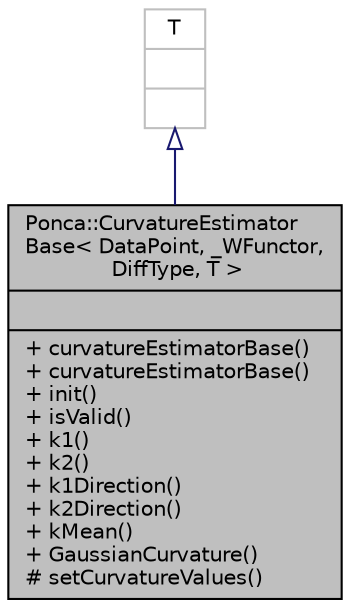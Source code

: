 digraph "Ponca::CurvatureEstimatorBase&lt; DataPoint, _WFunctor, DiffType, T &gt;"
{
 // INTERACTIVE_SVG=YES
 // LATEX_PDF_SIZE
  bgcolor="transparent";
  edge [fontname="Helvetica",fontsize="10",labelfontname="Helvetica",labelfontsize="10"];
  node [fontname="Helvetica",fontsize="10",shape=record];
  Node1 [label="{Ponca::CurvatureEstimator\lBase\< DataPoint, _WFunctor,\l DiffType, T \>\n||+ curvatureEstimatorBase()\l+ curvatureEstimatorBase()\l+ init()\l+ isValid()\l+ k1()\l+ k2()\l+ k1Direction()\l+ k2Direction()\l+ kMean()\l+ GaussianCurvature()\l# setCurvatureValues()\l}",height=0.2,width=0.4,color="black", fillcolor="grey75", style="filled", fontcolor="black",tooltip="Base class for any 3d curvature estimator: holds ,  and associated vectors."];
  Node2 -> Node1 [dir="back",color="midnightblue",fontsize="10",style="solid",arrowtail="onormal",fontname="Helvetica"];
  Node2 [label="{T\n||}",height=0.2,width=0.4,color="grey75",tooltip=" "];
}
